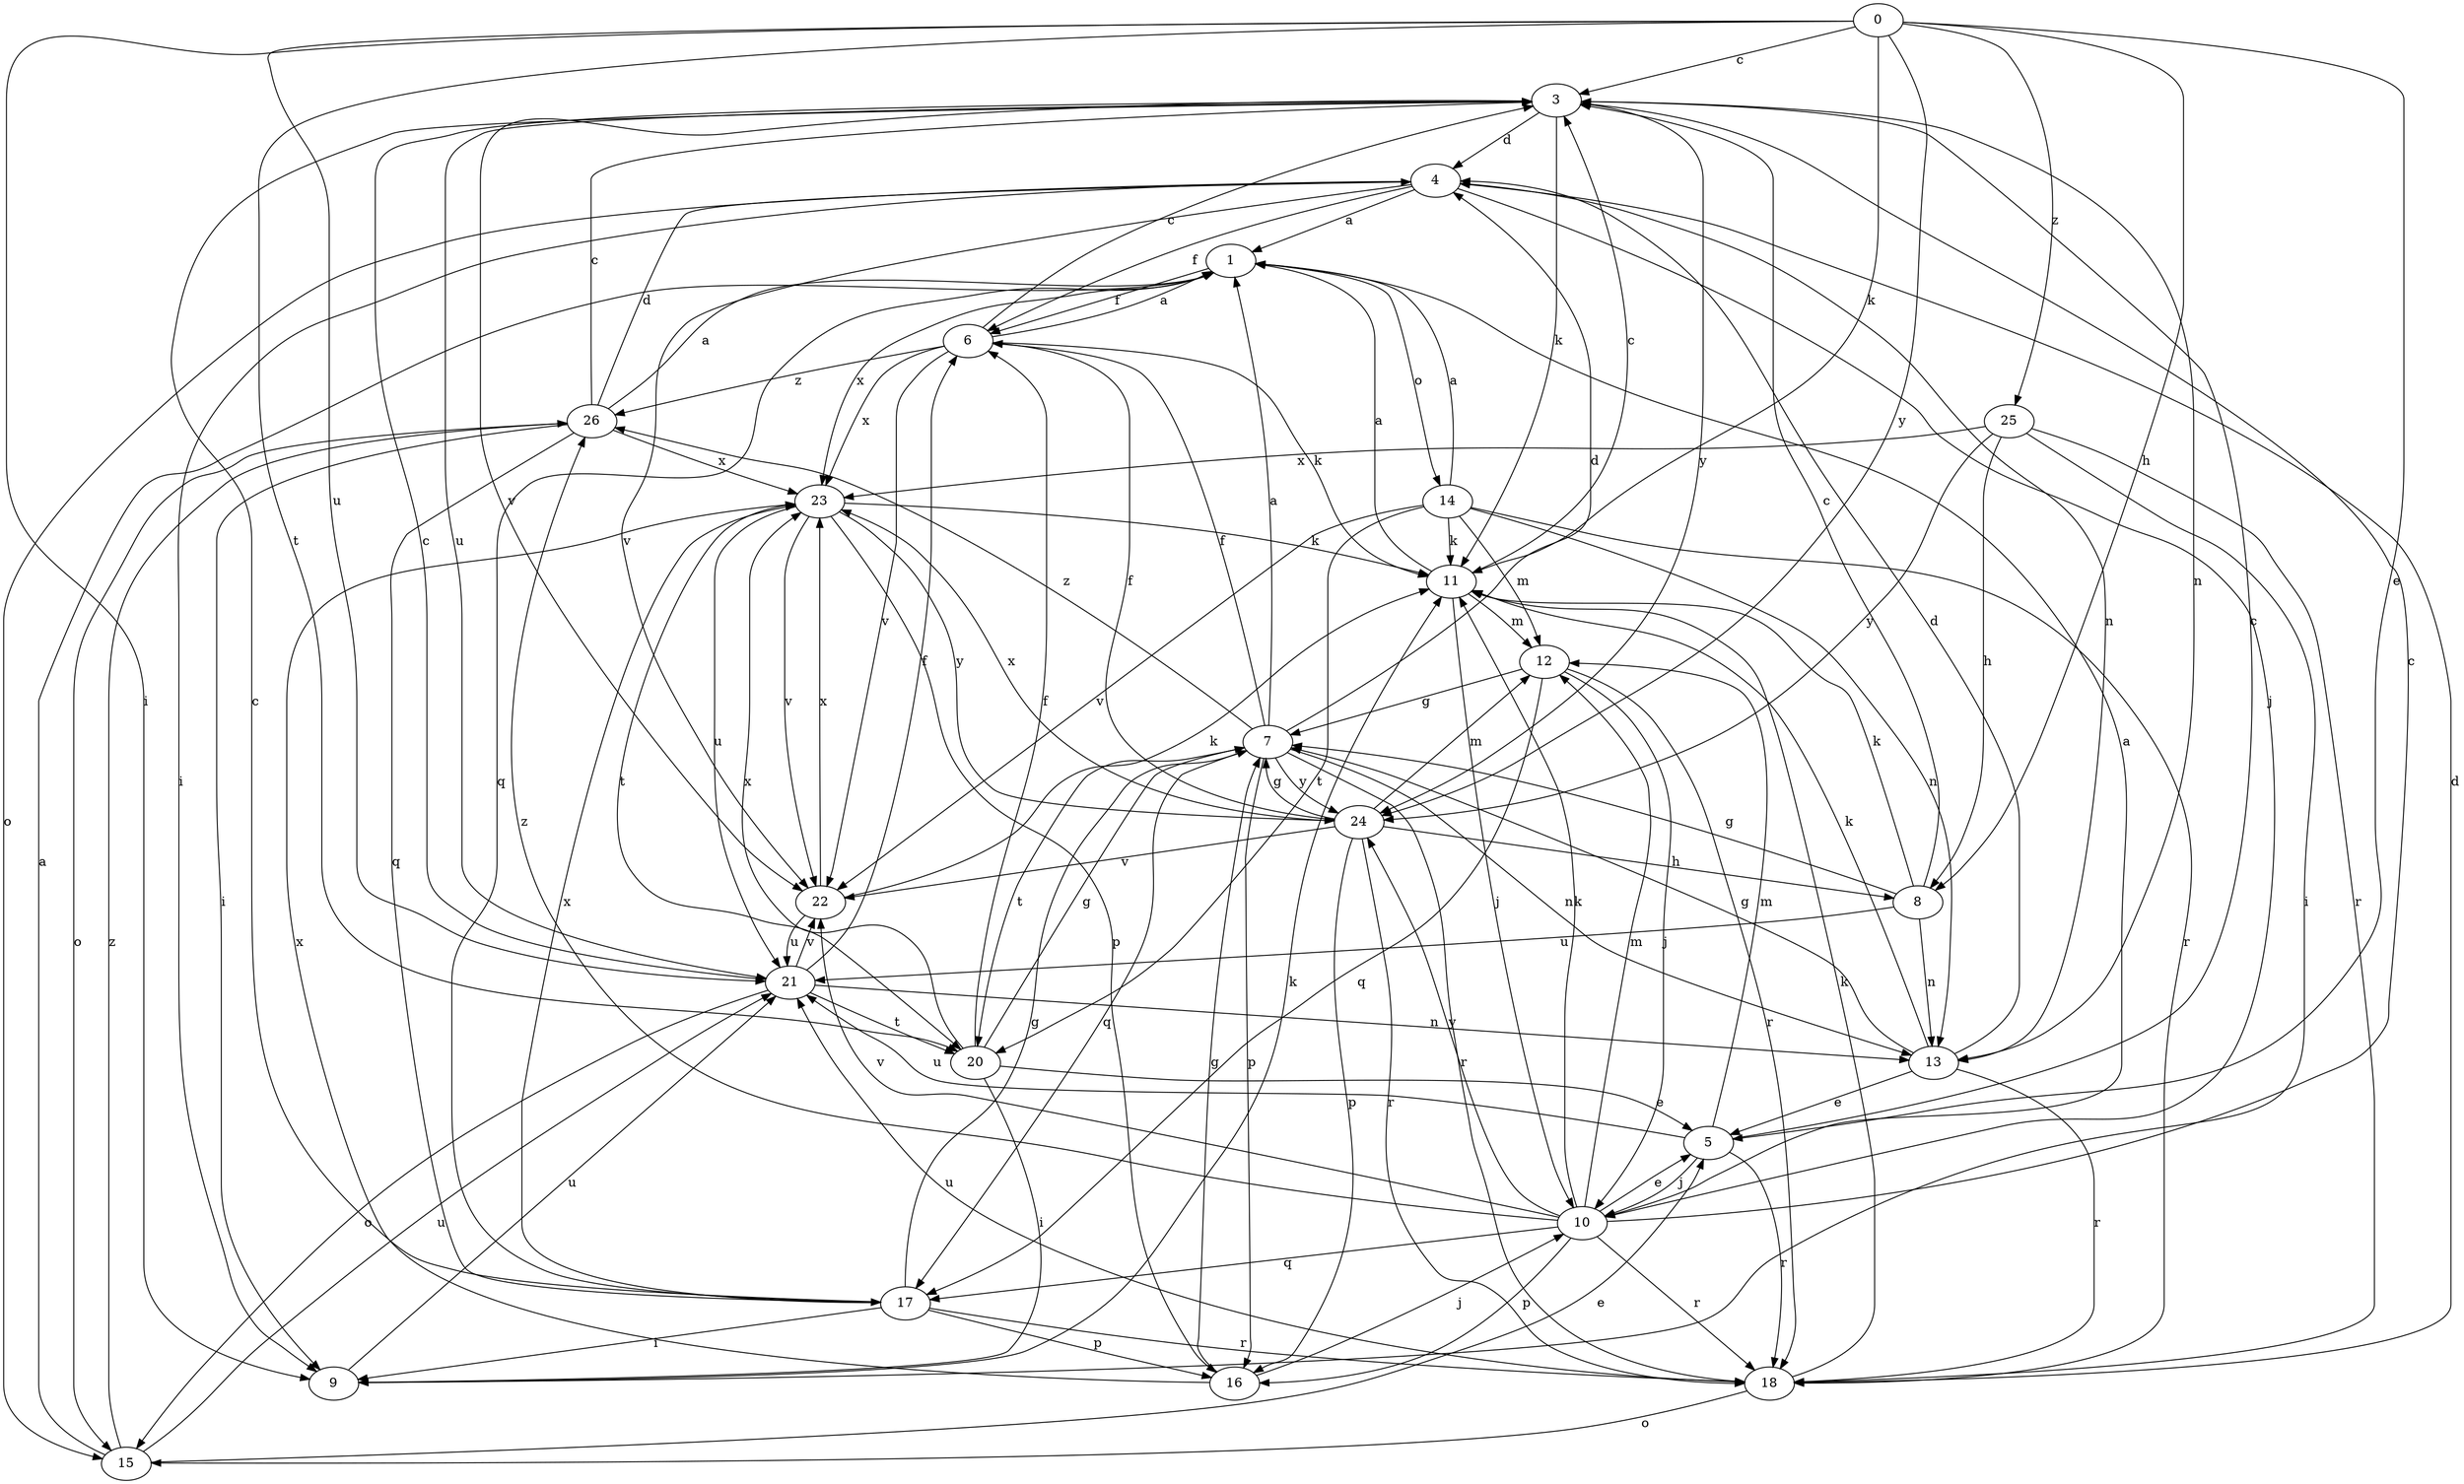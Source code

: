 strict digraph  {
0;
1;
3;
4;
5;
6;
7;
8;
9;
10;
11;
12;
13;
14;
15;
16;
17;
18;
20;
21;
22;
23;
24;
25;
26;
0 -> 3  [label=c];
0 -> 5  [label=e];
0 -> 8  [label=h];
0 -> 9  [label=i];
0 -> 11  [label=k];
0 -> 20  [label=t];
0 -> 21  [label=u];
0 -> 24  [label=y];
0 -> 25  [label=z];
1 -> 6  [label=f];
1 -> 14  [label=o];
1 -> 17  [label=q];
1 -> 23  [label=x];
3 -> 4  [label=d];
3 -> 11  [label=k];
3 -> 13  [label=n];
3 -> 21  [label=u];
3 -> 22  [label=v];
3 -> 24  [label=y];
4 -> 1  [label=a];
4 -> 6  [label=f];
4 -> 9  [label=i];
4 -> 10  [label=j];
4 -> 13  [label=n];
4 -> 15  [label=o];
4 -> 22  [label=v];
5 -> 3  [label=c];
5 -> 10  [label=j];
5 -> 12  [label=m];
5 -> 18  [label=r];
5 -> 21  [label=u];
6 -> 1  [label=a];
6 -> 3  [label=c];
6 -> 11  [label=k];
6 -> 22  [label=v];
6 -> 23  [label=x];
6 -> 26  [label=z];
7 -> 1  [label=a];
7 -> 4  [label=d];
7 -> 6  [label=f];
7 -> 13  [label=n];
7 -> 16  [label=p];
7 -> 17  [label=q];
7 -> 18  [label=r];
7 -> 20  [label=t];
7 -> 24  [label=y];
7 -> 26  [label=z];
8 -> 3  [label=c];
8 -> 7  [label=g];
8 -> 11  [label=k];
8 -> 13  [label=n];
8 -> 21  [label=u];
9 -> 11  [label=k];
9 -> 21  [label=u];
10 -> 1  [label=a];
10 -> 3  [label=c];
10 -> 5  [label=e];
10 -> 11  [label=k];
10 -> 12  [label=m];
10 -> 16  [label=p];
10 -> 17  [label=q];
10 -> 18  [label=r];
10 -> 22  [label=v];
10 -> 24  [label=y];
10 -> 26  [label=z];
11 -> 1  [label=a];
11 -> 3  [label=c];
11 -> 10  [label=j];
11 -> 12  [label=m];
12 -> 7  [label=g];
12 -> 10  [label=j];
12 -> 17  [label=q];
12 -> 18  [label=r];
13 -> 4  [label=d];
13 -> 5  [label=e];
13 -> 7  [label=g];
13 -> 11  [label=k];
13 -> 18  [label=r];
14 -> 1  [label=a];
14 -> 11  [label=k];
14 -> 12  [label=m];
14 -> 13  [label=n];
14 -> 18  [label=r];
14 -> 20  [label=t];
14 -> 22  [label=v];
15 -> 1  [label=a];
15 -> 5  [label=e];
15 -> 21  [label=u];
15 -> 26  [label=z];
16 -> 7  [label=g];
16 -> 10  [label=j];
16 -> 23  [label=x];
17 -> 3  [label=c];
17 -> 7  [label=g];
17 -> 9  [label=i];
17 -> 16  [label=p];
17 -> 18  [label=r];
17 -> 23  [label=x];
18 -> 4  [label=d];
18 -> 11  [label=k];
18 -> 15  [label=o];
18 -> 21  [label=u];
20 -> 5  [label=e];
20 -> 6  [label=f];
20 -> 7  [label=g];
20 -> 9  [label=i];
20 -> 23  [label=x];
21 -> 3  [label=c];
21 -> 6  [label=f];
21 -> 13  [label=n];
21 -> 15  [label=o];
21 -> 20  [label=t];
21 -> 22  [label=v];
22 -> 11  [label=k];
22 -> 21  [label=u];
22 -> 23  [label=x];
23 -> 11  [label=k];
23 -> 16  [label=p];
23 -> 20  [label=t];
23 -> 21  [label=u];
23 -> 22  [label=v];
23 -> 24  [label=y];
24 -> 6  [label=f];
24 -> 7  [label=g];
24 -> 8  [label=h];
24 -> 12  [label=m];
24 -> 16  [label=p];
24 -> 18  [label=r];
24 -> 22  [label=v];
24 -> 23  [label=x];
25 -> 8  [label=h];
25 -> 9  [label=i];
25 -> 18  [label=r];
25 -> 23  [label=x];
25 -> 24  [label=y];
26 -> 1  [label=a];
26 -> 3  [label=c];
26 -> 4  [label=d];
26 -> 9  [label=i];
26 -> 15  [label=o];
26 -> 17  [label=q];
26 -> 23  [label=x];
}
